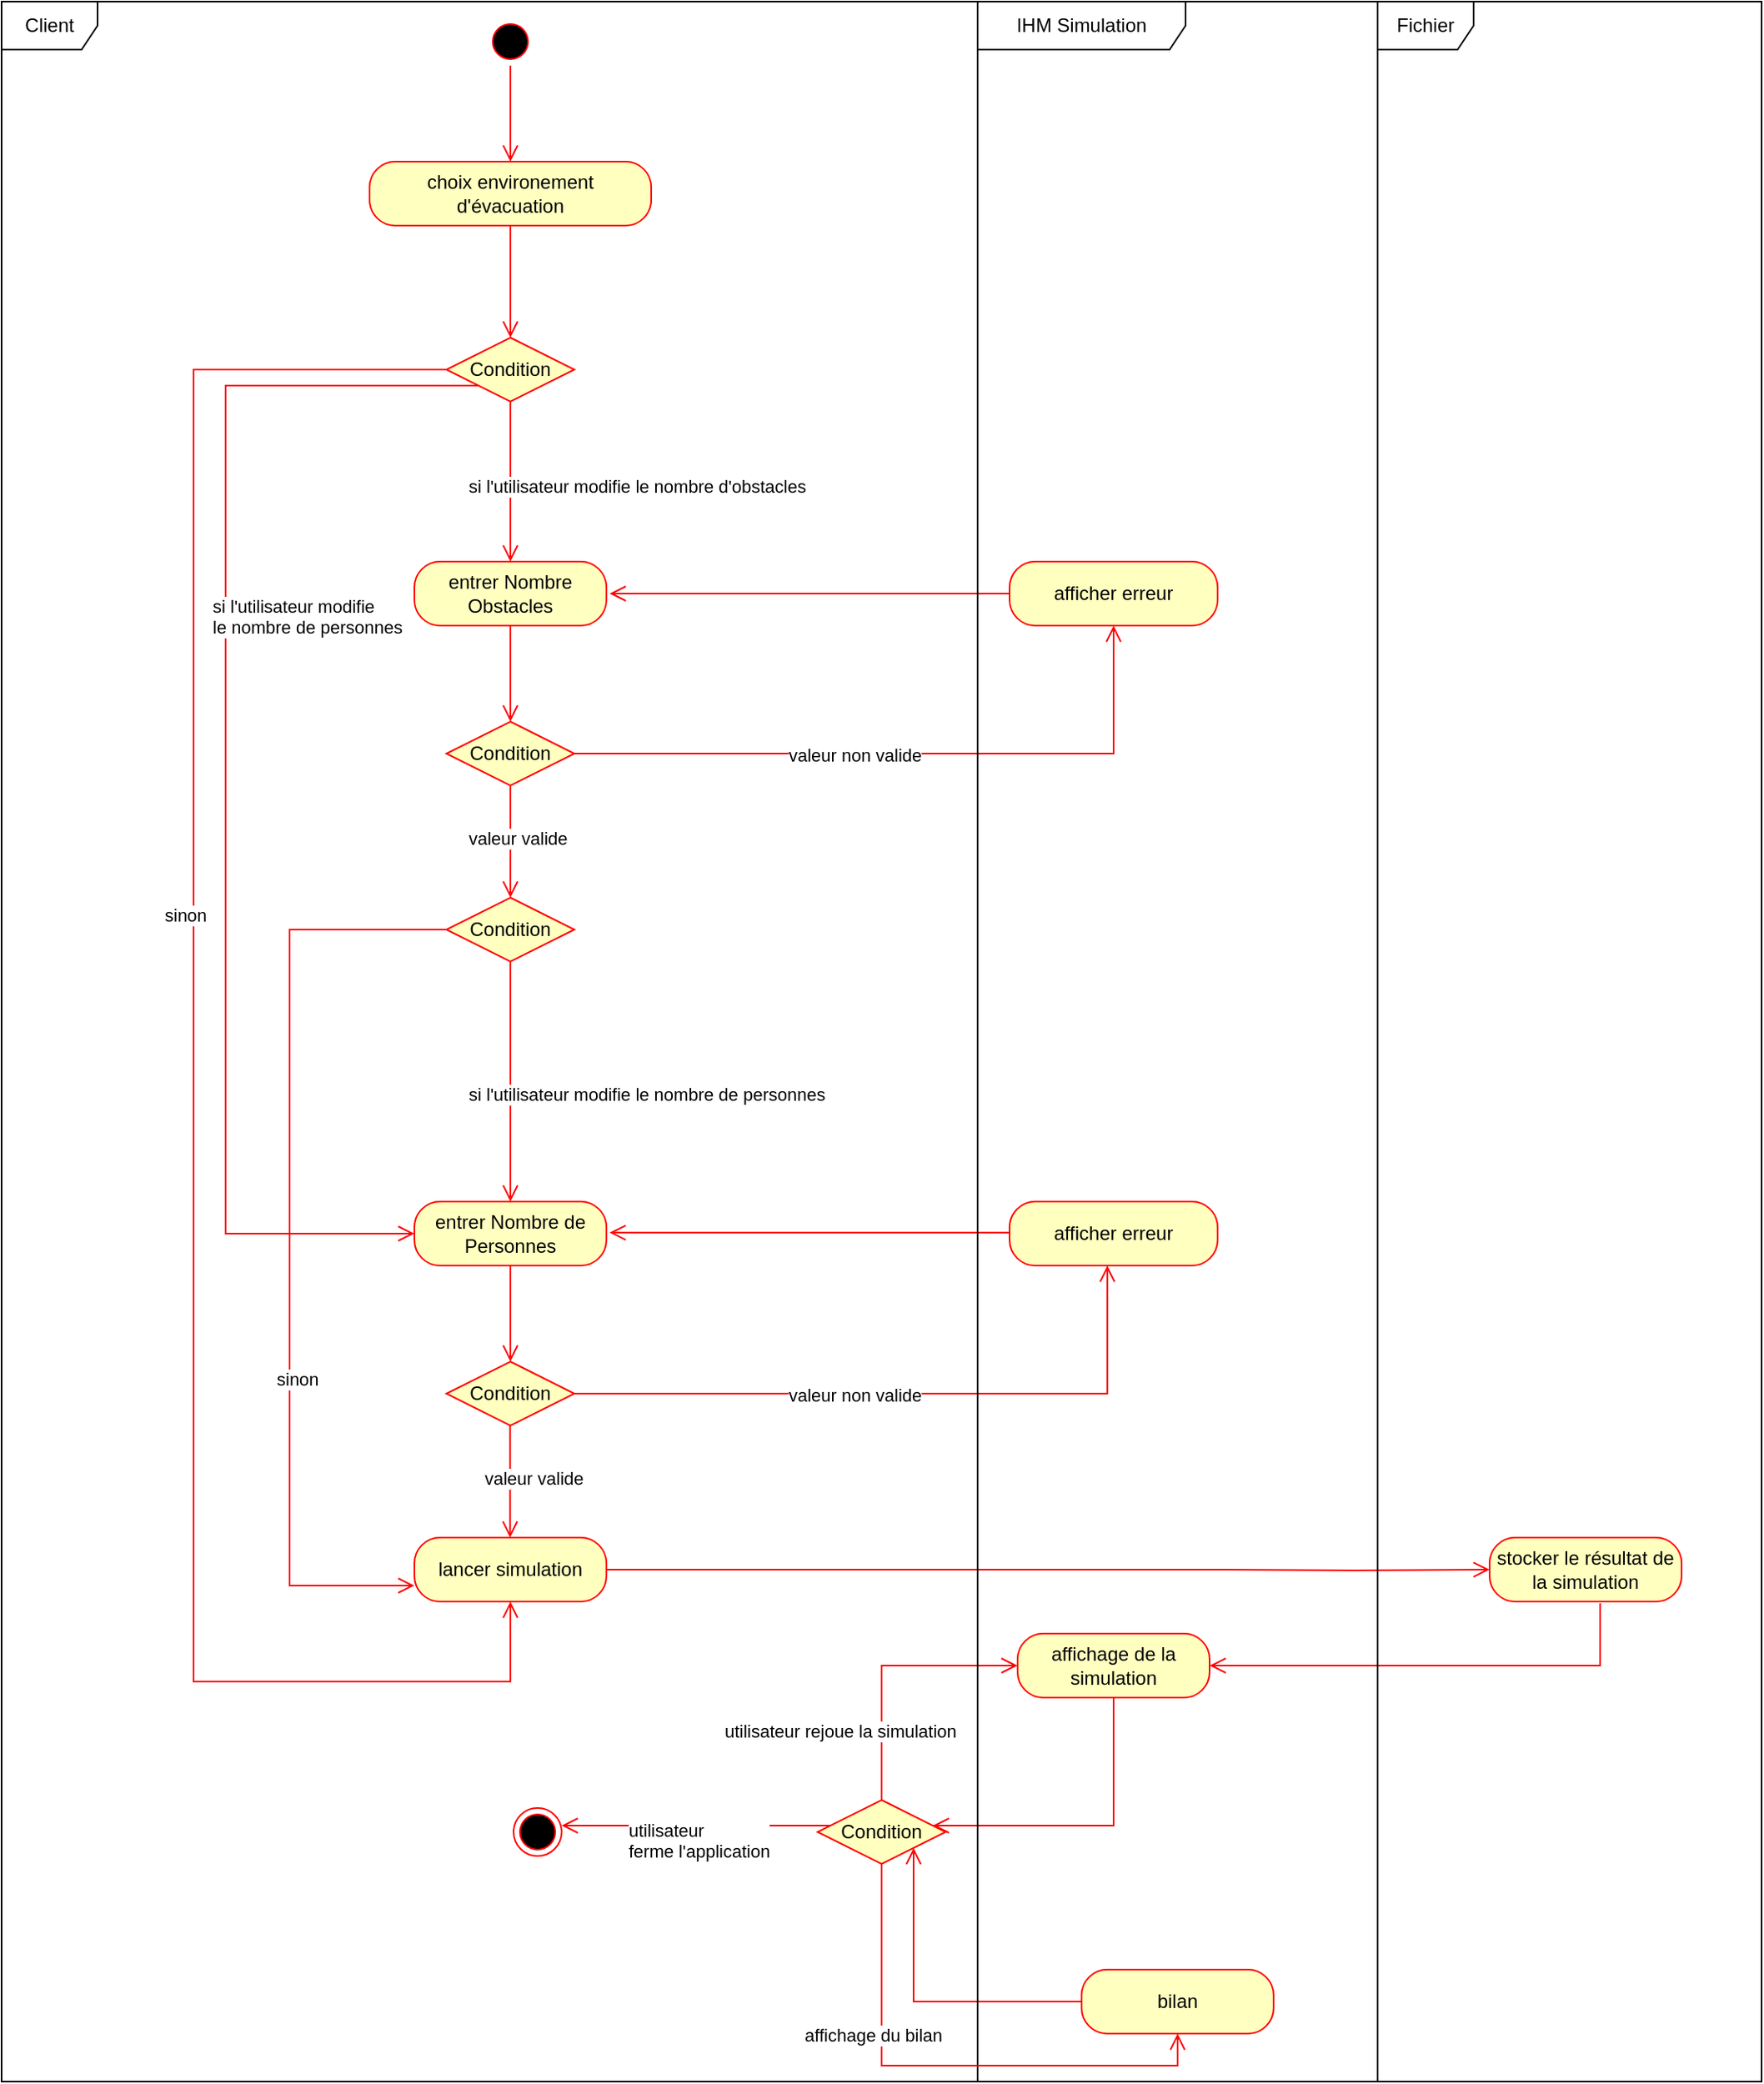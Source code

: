 <mxfile version="15.4.0" type="device"><diagram id="C5RBs43oDa-KdzZeNtuy" name="Page-1"><mxGraphModel dx="3644" dy="2539" grid="1" gridSize="10" guides="1" tooltips="1" connect="1" arrows="1" fold="1" page="1" pageScale="1" pageWidth="827" pageHeight="1169" math="0" shadow="0"><root><mxCell id="WIyWlLk6GJQsqaUBKTNV-0"/><mxCell id="WIyWlLk6GJQsqaUBKTNV-1" parent="WIyWlLk6GJQsqaUBKTNV-0"/><mxCell id="IOz40NlyQVdEFwvIyDhu-0" value="" style="ellipse;html=1;shape=startState;fillColor=#000000;strokeColor=#ff0000;" parent="WIyWlLk6GJQsqaUBKTNV-1" vertex="1"><mxGeometry x="133" width="30" height="30" as="geometry"/></mxCell><mxCell id="IOz40NlyQVdEFwvIyDhu-1" value="" style="edgeStyle=orthogonalEdgeStyle;html=1;verticalAlign=bottom;endArrow=open;endSize=8;strokeColor=#ff0000;rounded=0;" parent="WIyWlLk6GJQsqaUBKTNV-1" source="IOz40NlyQVdEFwvIyDhu-0" edge="1"><mxGeometry relative="1" as="geometry"><mxPoint x="148" y="90" as="targetPoint"/></mxGeometry></mxCell><mxCell id="IOz40NlyQVdEFwvIyDhu-2" value="choix environement d'évacuation" style="rounded=1;whiteSpace=wrap;html=1;arcSize=40;fontColor=#000000;fillColor=#ffffc0;strokeColor=#ff0000;" parent="WIyWlLk6GJQsqaUBKTNV-1" vertex="1"><mxGeometry x="60" y="90" width="176" height="40" as="geometry"/></mxCell><mxCell id="IOz40NlyQVdEFwvIyDhu-3" value="" style="edgeStyle=orthogonalEdgeStyle;html=1;verticalAlign=bottom;endArrow=open;endSize=8;strokeColor=#ff0000;rounded=0;" parent="WIyWlLk6GJQsqaUBKTNV-1" source="IOz40NlyQVdEFwvIyDhu-2" edge="1"><mxGeometry relative="1" as="geometry"><mxPoint x="148" y="200" as="targetPoint"/></mxGeometry></mxCell><mxCell id="IOz40NlyQVdEFwvIyDhu-4" value="Condition" style="rhombus;whiteSpace=wrap;html=1;fillColor=#ffffc0;strokeColor=#ff0000;" parent="WIyWlLk6GJQsqaUBKTNV-1" vertex="1"><mxGeometry x="108" y="200" width="80" height="40" as="geometry"/></mxCell><mxCell id="IOz40NlyQVdEFwvIyDhu-5" value="sinon" style="edgeStyle=orthogonalEdgeStyle;html=1;align=left;verticalAlign=bottom;endArrow=open;endSize=8;strokeColor=#ff0000;rounded=0;entryX=0.5;entryY=1;entryDx=0;entryDy=0;" parent="WIyWlLk6GJQsqaUBKTNV-1" source="IOz40NlyQVdEFwvIyDhu-4" edge="1" target="7kcPoW0wVTN00GRrhPyx-10"><mxGeometry x="-0.171" y="-20" relative="1" as="geometry"><mxPoint x="10" y="790" as="targetPoint"/><mxPoint as="offset"/><Array as="points"><mxPoint x="-50" y="220"/><mxPoint x="-50" y="1040"/><mxPoint x="148" y="1040"/></Array></mxGeometry></mxCell><mxCell id="IOz40NlyQVdEFwvIyDhu-6" value="si l'utilisateur modifie le nombre d'obstacles" style="edgeStyle=orthogonalEdgeStyle;html=1;align=left;verticalAlign=top;endArrow=open;endSize=8;strokeColor=#ff0000;rounded=0;" parent="WIyWlLk6GJQsqaUBKTNV-1" source="IOz40NlyQVdEFwvIyDhu-4" edge="1"><mxGeometry x="-0.2" y="-28" relative="1" as="geometry"><mxPoint x="148" y="340" as="targetPoint"/><mxPoint as="offset"/></mxGeometry></mxCell><mxCell id="IOz40NlyQVdEFwvIyDhu-7" value="entrer Nombre Obstacles" style="rounded=1;whiteSpace=wrap;html=1;arcSize=40;fontColor=#000000;fillColor=#ffffc0;strokeColor=#ff0000;" parent="WIyWlLk6GJQsqaUBKTNV-1" vertex="1"><mxGeometry x="88" y="340" width="120" height="40" as="geometry"/></mxCell><mxCell id="IOz40NlyQVdEFwvIyDhu-8" value="" style="edgeStyle=orthogonalEdgeStyle;html=1;verticalAlign=bottom;endArrow=open;endSize=8;strokeColor=#ff0000;rounded=0;" parent="WIyWlLk6GJQsqaUBKTNV-1" source="IOz40NlyQVdEFwvIyDhu-7" edge="1"><mxGeometry relative="1" as="geometry"><mxPoint x="148" y="440" as="targetPoint"/></mxGeometry></mxCell><mxCell id="7kcPoW0wVTN00GRrhPyx-0" value="entrer Nombre de Personnes" style="rounded=1;whiteSpace=wrap;html=1;arcSize=40;fontColor=#000000;fillColor=#ffffc0;strokeColor=#ff0000;" vertex="1" parent="WIyWlLk6GJQsqaUBKTNV-1"><mxGeometry x="88" y="740" width="120" height="40" as="geometry"/></mxCell><mxCell id="7kcPoW0wVTN00GRrhPyx-1" value="" style="edgeStyle=orthogonalEdgeStyle;html=1;verticalAlign=bottom;endArrow=open;endSize=8;strokeColor=#ff0000;rounded=0;" edge="1" source="7kcPoW0wVTN00GRrhPyx-0" parent="WIyWlLk6GJQsqaUBKTNV-1"><mxGeometry relative="1" as="geometry"><mxPoint x="148" y="840" as="targetPoint"/></mxGeometry></mxCell><mxCell id="7kcPoW0wVTN00GRrhPyx-2" value="Condition" style="rhombus;whiteSpace=wrap;html=1;fillColor=#ffffc0;strokeColor=#ff0000;" vertex="1" parent="WIyWlLk6GJQsqaUBKTNV-1"><mxGeometry x="108" y="440" width="80" height="40" as="geometry"/></mxCell><mxCell id="7kcPoW0wVTN00GRrhPyx-3" value="valeur non valide" style="edgeStyle=orthogonalEdgeStyle;html=1;align=left;verticalAlign=bottom;endArrow=open;endSize=8;strokeColor=#ff0000;rounded=0;entryX=0.5;entryY=1;entryDx=0;entryDy=0;" edge="1" source="7kcPoW0wVTN00GRrhPyx-2" parent="WIyWlLk6GJQsqaUBKTNV-1" target="7kcPoW0wVTN00GRrhPyx-12"><mxGeometry x="-0.367" y="-10" relative="1" as="geometry"><mxPoint x="280" y="390" as="targetPoint"/><Array as="points"><mxPoint x="525" y="460"/></Array><mxPoint as="offset"/></mxGeometry></mxCell><mxCell id="7kcPoW0wVTN00GRrhPyx-4" value="valeur valide" style="edgeStyle=orthogonalEdgeStyle;html=1;align=left;verticalAlign=top;endArrow=open;endSize=8;strokeColor=#ff0000;rounded=0;" edge="1" source="7kcPoW0wVTN00GRrhPyx-2" parent="WIyWlLk6GJQsqaUBKTNV-1"><mxGeometry x="-0.429" y="-28" relative="1" as="geometry"><mxPoint x="148" y="550" as="targetPoint"/><mxPoint as="offset"/></mxGeometry></mxCell><mxCell id="7kcPoW0wVTN00GRrhPyx-6" value="Condition" style="rhombus;whiteSpace=wrap;html=1;fillColor=#ffffc0;strokeColor=#ff0000;" vertex="1" parent="WIyWlLk6GJQsqaUBKTNV-1"><mxGeometry x="108" y="840" width="80" height="40" as="geometry"/></mxCell><mxCell id="7kcPoW0wVTN00GRrhPyx-7" value="valeur non valide" style="edgeStyle=orthogonalEdgeStyle;html=1;align=left;verticalAlign=bottom;endArrow=open;endSize=8;strokeColor=#ff0000;rounded=0;entryX=0.47;entryY=1;entryDx=0;entryDy=0;entryPerimeter=0;" edge="1" parent="WIyWlLk6GJQsqaUBKTNV-1" source="7kcPoW0wVTN00GRrhPyx-6" target="7kcPoW0wVTN00GRrhPyx-14"><mxGeometry x="-0.361" y="-10" relative="1" as="geometry"><mxPoint x="520" y="790" as="targetPoint"/><Array as="points"><mxPoint x="521" y="860"/></Array><mxPoint as="offset"/></mxGeometry></mxCell><mxCell id="7kcPoW0wVTN00GRrhPyx-9" value="valeur valide" style="edgeStyle=orthogonalEdgeStyle;html=1;align=left;verticalAlign=top;endArrow=open;endSize=8;strokeColor=#ff0000;rounded=0;" edge="1" parent="WIyWlLk6GJQsqaUBKTNV-1"><mxGeometry x="-0.429" y="-18" relative="1" as="geometry"><mxPoint x="147.8" y="950" as="targetPoint"/><mxPoint x="147.8" y="880" as="sourcePoint"/><mxPoint as="offset"/></mxGeometry></mxCell><mxCell id="7kcPoW0wVTN00GRrhPyx-10" value="lancer simulation" style="rounded=1;whiteSpace=wrap;html=1;arcSize=40;fontColor=#000000;fillColor=#ffffc0;strokeColor=#ff0000;" vertex="1" parent="WIyWlLk6GJQsqaUBKTNV-1"><mxGeometry x="88" y="950" width="120" height="40" as="geometry"/></mxCell><mxCell id="7kcPoW0wVTN00GRrhPyx-11" value="" style="edgeStyle=orthogonalEdgeStyle;html=1;verticalAlign=bottom;endArrow=open;endSize=8;strokeColor=#ff0000;rounded=0;startArrow=none;entryX=0;entryY=0.5;entryDx=0;entryDy=0;" edge="1" parent="WIyWlLk6GJQsqaUBKTNV-1" target="7kcPoW0wVTN00GRrhPyx-16"><mxGeometry relative="1" as="geometry"><mxPoint x="700" y="970" as="targetPoint"/><mxPoint x="590" y="970" as="sourcePoint"/></mxGeometry></mxCell><mxCell id="7kcPoW0wVTN00GRrhPyx-12" value="afficher erreur" style="rounded=1;whiteSpace=wrap;html=1;arcSize=40;fontColor=#000000;fillColor=#ffffc0;strokeColor=#ff0000;" vertex="1" parent="WIyWlLk6GJQsqaUBKTNV-1"><mxGeometry x="460" y="340" width="130" height="40" as="geometry"/></mxCell><mxCell id="7kcPoW0wVTN00GRrhPyx-13" value="" style="edgeStyle=orthogonalEdgeStyle;html=1;verticalAlign=bottom;endArrow=open;endSize=8;strokeColor=#ff0000;rounded=0;" edge="1" source="7kcPoW0wVTN00GRrhPyx-12" parent="WIyWlLk6GJQsqaUBKTNV-1"><mxGeometry relative="1" as="geometry"><mxPoint x="210" y="360" as="targetPoint"/></mxGeometry></mxCell><mxCell id="7kcPoW0wVTN00GRrhPyx-14" value="afficher erreur" style="rounded=1;whiteSpace=wrap;html=1;arcSize=40;fontColor=#000000;fillColor=#ffffc0;strokeColor=#ff0000;" vertex="1" parent="WIyWlLk6GJQsqaUBKTNV-1"><mxGeometry x="460" y="740" width="130" height="40" as="geometry"/></mxCell><mxCell id="7kcPoW0wVTN00GRrhPyx-15" value="" style="edgeStyle=orthogonalEdgeStyle;html=1;verticalAlign=bottom;endArrow=open;endSize=8;strokeColor=#ff0000;rounded=0;" edge="1" parent="WIyWlLk6GJQsqaUBKTNV-1"><mxGeometry relative="1" as="geometry"><mxPoint x="210" y="759.41" as="targetPoint"/><mxPoint x="460" y="759.41" as="sourcePoint"/></mxGeometry></mxCell><mxCell id="7kcPoW0wVTN00GRrhPyx-17" value="" style="edgeStyle=orthogonalEdgeStyle;html=1;verticalAlign=bottom;endArrow=open;endSize=8;strokeColor=#ff0000;rounded=0;entryX=1;entryY=0.5;entryDx=0;entryDy=0;exitX=0.576;exitY=1.025;exitDx=0;exitDy=0;exitPerimeter=0;" edge="1" source="7kcPoW0wVTN00GRrhPyx-16" parent="WIyWlLk6GJQsqaUBKTNV-1" target="7kcPoW0wVTN00GRrhPyx-18"><mxGeometry relative="1" as="geometry"><mxPoint x="1000" y="1060" as="targetPoint"/><mxPoint x="830" y="1030" as="sourcePoint"/><Array as="points"><mxPoint x="829" y="1030"/></Array></mxGeometry></mxCell><mxCell id="7kcPoW0wVTN00GRrhPyx-18" value="affichage de la simulation" style="rounded=1;whiteSpace=wrap;html=1;arcSize=40;fontColor=#000000;fillColor=#ffffc0;strokeColor=#ff0000;" vertex="1" parent="WIyWlLk6GJQsqaUBKTNV-1"><mxGeometry x="465" y="1010" width="120" height="40" as="geometry"/></mxCell><mxCell id="7kcPoW0wVTN00GRrhPyx-19" value="" style="edgeStyle=orthogonalEdgeStyle;html=1;verticalAlign=bottom;endArrow=open;endSize=8;strokeColor=#ff0000;rounded=0;" edge="1" source="7kcPoW0wVTN00GRrhPyx-18" parent="WIyWlLk6GJQsqaUBKTNV-1" target="7kcPoW0wVTN00GRrhPyx-20"><mxGeometry relative="1" as="geometry"><mxPoint x="410" y="1110" as="targetPoint"/><Array as="points"><mxPoint x="525" y="1130"/></Array></mxGeometry></mxCell><mxCell id="7kcPoW0wVTN00GRrhPyx-20" value="Condition" style="rhombus;whiteSpace=wrap;html=1;fillColor=#ffffc0;strokeColor=#ff0000;" vertex="1" parent="WIyWlLk6GJQsqaUBKTNV-1"><mxGeometry x="340" y="1114" width="80" height="40" as="geometry"/></mxCell><mxCell id="7kcPoW0wVTN00GRrhPyx-21" value="utilisateur rejoue la simulation" style="edgeStyle=orthogonalEdgeStyle;html=1;align=left;verticalAlign=bottom;endArrow=open;endSize=8;strokeColor=#ff0000;rounded=0;entryX=0;entryY=0.5;entryDx=0;entryDy=0;" edge="1" source="7kcPoW0wVTN00GRrhPyx-20" parent="WIyWlLk6GJQsqaUBKTNV-1" target="7kcPoW0wVTN00GRrhPyx-18"><mxGeometry x="-0.598" y="100" relative="1" as="geometry"><mxPoint x="480" y="1130" as="targetPoint"/><Array as="points"><mxPoint x="380" y="1030"/></Array><mxPoint as="offset"/></mxGeometry></mxCell><mxCell id="7kcPoW0wVTN00GRrhPyx-22" value="utilisateur &lt;br&gt;ferme l'application" style="edgeStyle=orthogonalEdgeStyle;html=1;align=left;verticalAlign=top;endArrow=open;endSize=8;strokeColor=#ff0000;rounded=0;" edge="1" source="7kcPoW0wVTN00GRrhPyx-20" parent="WIyWlLk6GJQsqaUBKTNV-1"><mxGeometry x="0.524" y="-10" relative="1" as="geometry"><mxPoint x="180" y="1130" as="targetPoint"/><Array as="points"><mxPoint x="270" y="1130"/><mxPoint x="270" y="1130"/></Array><mxPoint as="offset"/></mxGeometry></mxCell><mxCell id="7kcPoW0wVTN00GRrhPyx-23" value="" style="ellipse;html=1;shape=endState;fillColor=#000000;strokeColor=#ff0000;" vertex="1" parent="WIyWlLk6GJQsqaUBKTNV-1"><mxGeometry x="150" y="1119" width="30" height="30" as="geometry"/></mxCell><mxCell id="7kcPoW0wVTN00GRrhPyx-25" value="bilan" style="rounded=1;whiteSpace=wrap;html=1;arcSize=40;fontColor=#000000;fillColor=#ffffc0;strokeColor=#ff0000;" vertex="1" parent="WIyWlLk6GJQsqaUBKTNV-1"><mxGeometry x="505" y="1220" width="120" height="40" as="geometry"/></mxCell><mxCell id="7kcPoW0wVTN00GRrhPyx-26" value="" style="edgeStyle=orthogonalEdgeStyle;html=1;verticalAlign=bottom;endArrow=open;endSize=8;strokeColor=#ff0000;rounded=0;entryX=1;entryY=1;entryDx=0;entryDy=0;" edge="1" source="7kcPoW0wVTN00GRrhPyx-25" parent="WIyWlLk6GJQsqaUBKTNV-1" target="7kcPoW0wVTN00GRrhPyx-20"><mxGeometry relative="1" as="geometry"><mxPoint x="565" y="1320" as="targetPoint"/></mxGeometry></mxCell><mxCell id="7kcPoW0wVTN00GRrhPyx-16" value="stocker le résultat de la simulation" style="rounded=1;whiteSpace=wrap;html=1;arcSize=40;fontColor=#000000;fillColor=#ffffc0;strokeColor=#ff0000;" vertex="1" parent="WIyWlLk6GJQsqaUBKTNV-1"><mxGeometry x="760" y="950" width="120" height="40" as="geometry"/></mxCell><mxCell id="7kcPoW0wVTN00GRrhPyx-27" value="" style="edgeStyle=orthogonalEdgeStyle;html=1;verticalAlign=bottom;endArrow=none;endSize=8;strokeColor=#ff0000;rounded=0;" edge="1" parent="WIyWlLk6GJQsqaUBKTNV-1" source="7kcPoW0wVTN00GRrhPyx-10"><mxGeometry relative="1" as="geometry"><mxPoint x="590" y="970" as="targetPoint"/><mxPoint x="208" y="970" as="sourcePoint"/></mxGeometry></mxCell><mxCell id="7kcPoW0wVTN00GRrhPyx-28" value="Client" style="shape=umlFrame;whiteSpace=wrap;html=1;" vertex="1" parent="WIyWlLk6GJQsqaUBKTNV-1"><mxGeometry x="-170" y="-10" width="610" height="1300" as="geometry"/></mxCell><mxCell id="7kcPoW0wVTN00GRrhPyx-29" value="IHM Simulation" style="shape=umlFrame;whiteSpace=wrap;html=1;width=130;height=30;" vertex="1" parent="WIyWlLk6GJQsqaUBKTNV-1"><mxGeometry x="440" y="-10" width="250" height="1300" as="geometry"/></mxCell><mxCell id="7kcPoW0wVTN00GRrhPyx-30" value="Fichier" style="shape=umlFrame;whiteSpace=wrap;html=1;" vertex="1" parent="WIyWlLk6GJQsqaUBKTNV-1"><mxGeometry x="690" y="-10" width="240" height="1300" as="geometry"/></mxCell><mxCell id="7kcPoW0wVTN00GRrhPyx-31" value="si l'utilisateur modifie &lt;br&gt;le nombre de personnes" style="edgeStyle=orthogonalEdgeStyle;html=1;align=left;verticalAlign=bottom;endArrow=open;endSize=8;strokeColor=#ff0000;rounded=0;entryX=0;entryY=0.5;entryDx=0;entryDy=0;exitX=0;exitY=1;exitDx=0;exitDy=0;" edge="1" parent="WIyWlLk6GJQsqaUBKTNV-1" source="IOz40NlyQVdEFwvIyDhu-4" target="7kcPoW0wVTN00GRrhPyx-0"><mxGeometry x="-0.211" y="-10" relative="1" as="geometry"><mxPoint x="98" y="800" as="targetPoint"/><mxPoint as="offset"/><mxPoint x="118" y="230" as="sourcePoint"/><Array as="points"><mxPoint x="-30" y="230"/><mxPoint x="-30" y="760"/></Array></mxGeometry></mxCell><mxCell id="7kcPoW0wVTN00GRrhPyx-32" value="Condition" style="rhombus;whiteSpace=wrap;html=1;fillColor=#ffffc0;strokeColor=#ff0000;" vertex="1" parent="WIyWlLk6GJQsqaUBKTNV-1"><mxGeometry x="108" y="550" width="80" height="40" as="geometry"/></mxCell><mxCell id="7kcPoW0wVTN00GRrhPyx-33" value="sinon" style="edgeStyle=orthogonalEdgeStyle;html=1;align=left;verticalAlign=bottom;endArrow=open;endSize=8;strokeColor=#ff0000;rounded=0;entryX=0;entryY=0.75;entryDx=0;entryDy=0;" edge="1" source="7kcPoW0wVTN00GRrhPyx-32" parent="WIyWlLk6GJQsqaUBKTNV-1" target="7kcPoW0wVTN00GRrhPyx-10"><mxGeometry x="0.324" y="-10" relative="1" as="geometry"><mxPoint x="20" y="970" as="targetPoint"/><Array as="points"><mxPoint x="10" y="570"/><mxPoint x="10" y="980"/></Array><mxPoint as="offset"/></mxGeometry></mxCell><mxCell id="7kcPoW0wVTN00GRrhPyx-34" value="si l'utilisateur modifie le nombre de personnes" style="edgeStyle=orthogonalEdgeStyle;html=1;align=left;verticalAlign=top;endArrow=open;endSize=8;strokeColor=#ff0000;rounded=0;entryX=0.5;entryY=0;entryDx=0;entryDy=0;" edge="1" source="7kcPoW0wVTN00GRrhPyx-32" parent="WIyWlLk6GJQsqaUBKTNV-1" target="7kcPoW0wVTN00GRrhPyx-0"><mxGeometry x="-0.067" y="-28" relative="1" as="geometry"><mxPoint x="180" y="660" as="targetPoint"/><mxPoint as="offset"/></mxGeometry></mxCell><mxCell id="7kcPoW0wVTN00GRrhPyx-40" value="affichage du bilan" style="edgeStyle=orthogonalEdgeStyle;html=1;align=left;verticalAlign=bottom;endArrow=open;endSize=8;strokeColor=#ff0000;rounded=0;exitX=0.5;exitY=1;exitDx=0;exitDy=0;entryX=0.5;entryY=1;entryDx=0;entryDy=0;" edge="1" parent="WIyWlLk6GJQsqaUBKTNV-1" source="7kcPoW0wVTN00GRrhPyx-20" target="7kcPoW0wVTN00GRrhPyx-25"><mxGeometry x="-0.299" y="-50" relative="1" as="geometry"><mxPoint x="550" y="1340" as="targetPoint"/><mxPoint x="300" y="1384" as="sourcePoint"/><Array as="points"><mxPoint x="380" y="1280"/><mxPoint x="565" y="1280"/></Array><mxPoint as="offset"/></mxGeometry></mxCell></root></mxGraphModel></diagram></mxfile>